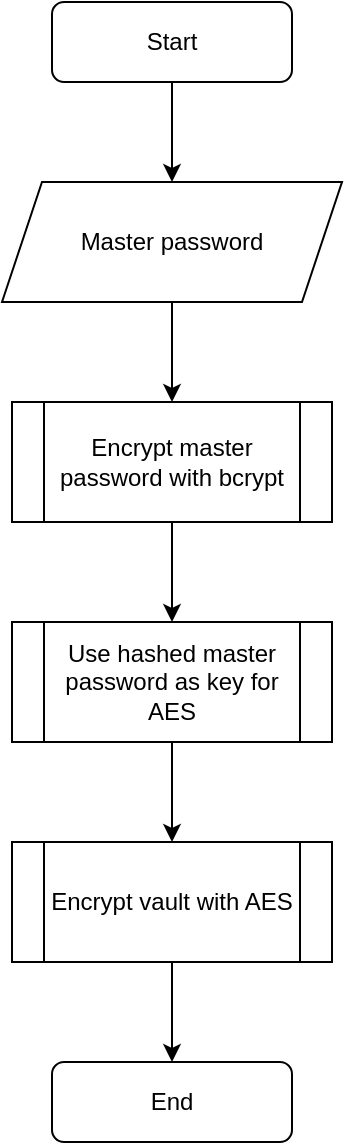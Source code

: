 <mxfile version="13.9.9" type="device" pages="5"><diagram id="jKyiDmtfCBHz-0H1aOIz" name="Encrypting credentials"><mxGraphModel dx="1102" dy="642" grid="1" gridSize="10" guides="1" tooltips="1" connect="1" arrows="1" fold="1" page="1" pageScale="1" pageWidth="827" pageHeight="1169" math="0" shadow="0"><root><mxCell id="XfcVpXUoahPJpohlLHvV-0"/><mxCell id="XfcVpXUoahPJpohlLHvV-1" parent="XfcVpXUoahPJpohlLHvV-0"/><mxCell id="JYpyguJOgtRWERw2FuvH-0" style="edgeStyle=orthogonalEdgeStyle;rounded=0;orthogonalLoop=1;jettySize=auto;html=1;exitX=0.5;exitY=1;exitDx=0;exitDy=0;entryX=0.5;entryY=0;entryDx=0;entryDy=0;" parent="XfcVpXUoahPJpohlLHvV-1" source="JYpyguJOgtRWERw2FuvH-1" target="zO5Fwu_d55IUyXqWqLcN-3" edge="1"><mxGeometry relative="1" as="geometry"/></mxCell><mxCell id="JYpyguJOgtRWERw2FuvH-1" value="Start" style="rounded=1;whiteSpace=wrap;html=1;fontSize=12;glass=0;strokeWidth=1;shadow=0;" parent="XfcVpXUoahPJpohlLHvV-1" vertex="1"><mxGeometry x="160" y="80" width="120" height="40" as="geometry"/></mxCell><mxCell id="JYpyguJOgtRWERw2FuvH-2" value="End" style="rounded=1;whiteSpace=wrap;html=1;fontSize=12;glass=0;strokeWidth=1;shadow=0;" parent="XfcVpXUoahPJpohlLHvV-1" vertex="1"><mxGeometry x="160" y="610" width="120" height="40" as="geometry"/></mxCell><mxCell id="JYpyguJOgtRWERw2FuvH-10" style="edgeStyle=orthogonalEdgeStyle;rounded=0;orthogonalLoop=1;jettySize=auto;html=1;exitX=0.5;exitY=1;exitDx=0;exitDy=0;entryX=0.5;entryY=0;entryDx=0;entryDy=0;" parent="XfcVpXUoahPJpohlLHvV-1" source="JYpyguJOgtRWERw2FuvH-11" target="zO5Fwu_d55IUyXqWqLcN-0" edge="1"><mxGeometry relative="1" as="geometry"><mxPoint x="220" y="500" as="targetPoint"/></mxGeometry></mxCell><mxCell id="JYpyguJOgtRWERw2FuvH-11" value="Use hashed master password as key for AES" style="shape=process;whiteSpace=wrap;html=1;backgroundOutline=1;" parent="XfcVpXUoahPJpohlLHvV-1" vertex="1"><mxGeometry x="140" y="390" width="160" height="60" as="geometry"/></mxCell><mxCell id="zO5Fwu_d55IUyXqWqLcN-1" style="edgeStyle=orthogonalEdgeStyle;rounded=0;orthogonalLoop=1;jettySize=auto;html=1;exitX=0.5;exitY=1;exitDx=0;exitDy=0;entryX=0.5;entryY=0;entryDx=0;entryDy=0;" parent="XfcVpXUoahPJpohlLHvV-1" source="zO5Fwu_d55IUyXqWqLcN-0" target="JYpyguJOgtRWERw2FuvH-2" edge="1"><mxGeometry relative="1" as="geometry"/></mxCell><mxCell id="zO5Fwu_d55IUyXqWqLcN-0" value="Encrypt vault with AES" style="shape=process;whiteSpace=wrap;html=1;backgroundOutline=1;" parent="XfcVpXUoahPJpohlLHvV-1" vertex="1"><mxGeometry x="140" y="500" width="160" height="60" as="geometry"/></mxCell><mxCell id="zO5Fwu_d55IUyXqWqLcN-6" style="edgeStyle=orthogonalEdgeStyle;rounded=0;orthogonalLoop=1;jettySize=auto;html=1;exitX=0.5;exitY=1;exitDx=0;exitDy=0;entryX=0.5;entryY=0;entryDx=0;entryDy=0;" parent="XfcVpXUoahPJpohlLHvV-1" source="zO5Fwu_d55IUyXqWqLcN-3" target="zO5Fwu_d55IUyXqWqLcN-4" edge="1"><mxGeometry relative="1" as="geometry"/></mxCell><mxCell id="zO5Fwu_d55IUyXqWqLcN-3" value="Master password" style="shape=parallelogram;perimeter=parallelogramPerimeter;whiteSpace=wrap;html=1;fixedSize=1;" parent="XfcVpXUoahPJpohlLHvV-1" vertex="1"><mxGeometry x="135" y="170" width="170" height="60" as="geometry"/></mxCell><mxCell id="zO5Fwu_d55IUyXqWqLcN-7" style="edgeStyle=orthogonalEdgeStyle;rounded=0;orthogonalLoop=1;jettySize=auto;html=1;exitX=0.5;exitY=1;exitDx=0;exitDy=0;entryX=0.5;entryY=0;entryDx=0;entryDy=0;" parent="XfcVpXUoahPJpohlLHvV-1" source="zO5Fwu_d55IUyXqWqLcN-4" target="JYpyguJOgtRWERw2FuvH-11" edge="1"><mxGeometry relative="1" as="geometry"><mxPoint x="220" y="390" as="targetPoint"/></mxGeometry></mxCell><mxCell id="zO5Fwu_d55IUyXqWqLcN-4" value="Encrypt master password with bcrypt" style="shape=process;whiteSpace=wrap;html=1;backgroundOutline=1;" parent="XfcVpXUoahPJpohlLHvV-1" vertex="1"><mxGeometry x="140" y="280" width="160" height="60" as="geometry"/></mxCell></root></mxGraphModel></diagram><diagram id="C5RBs43oDa-KdzZeNtuy" name="Data breach check"><mxGraphModel dx="1929" dy="642" grid="1" gridSize="10" guides="1" tooltips="1" connect="1" arrows="1" fold="1" page="1" pageScale="1" pageWidth="827" pageHeight="1169" math="0" shadow="0"><root><mxCell id="WIyWlLk6GJQsqaUBKTNV-0"/><mxCell id="WIyWlLk6GJQsqaUBKTNV-1" parent="WIyWlLk6GJQsqaUBKTNV-0"/><mxCell id="1Jnz_ezR9UfdeYRh7qWQ-7" style="edgeStyle=orthogonalEdgeStyle;rounded=0;orthogonalLoop=1;jettySize=auto;html=1;exitX=0.5;exitY=1;exitDx=0;exitDy=0;entryX=0.5;entryY=0;entryDx=0;entryDy=0;" parent="WIyWlLk6GJQsqaUBKTNV-1" source="WIyWlLk6GJQsqaUBKTNV-3" target="1Jnz_ezR9UfdeYRh7qWQ-0" edge="1"><mxGeometry relative="1" as="geometry"/></mxCell><mxCell id="WIyWlLk6GJQsqaUBKTNV-3" value="Start" style="rounded=1;whiteSpace=wrap;html=1;fontSize=12;glass=0;strokeWidth=1;shadow=0;" parent="WIyWlLk6GJQsqaUBKTNV-1" vertex="1"><mxGeometry x="160" y="80" width="120" height="40" as="geometry"/></mxCell><mxCell id="WIyWlLk6GJQsqaUBKTNV-11" value="End" style="rounded=1;whiteSpace=wrap;html=1;fontSize=12;glass=0;strokeWidth=1;shadow=0;" parent="WIyWlLk6GJQsqaUBKTNV-1" vertex="1"><mxGeometry x="160" y="580" width="120" height="40" as="geometry"/></mxCell><mxCell id="1Jnz_ezR9UfdeYRh7qWQ-4" style="edgeStyle=orthogonalEdgeStyle;rounded=0;orthogonalLoop=1;jettySize=auto;html=1;entryX=0.5;entryY=0;entryDx=0;entryDy=0;" parent="WIyWlLk6GJQsqaUBKTNV-1" source="1Jnz_ezR9UfdeYRh7qWQ-0" target="1Jnz_ezR9UfdeYRh7qWQ-12" edge="1"><mxGeometry relative="1" as="geometry"/></mxCell><mxCell id="1Jnz_ezR9UfdeYRh7qWQ-0" value="Email address" style="shape=parallelogram;perimeter=parallelogramPerimeter;whiteSpace=wrap;html=1;fixedSize=1;" parent="WIyWlLk6GJQsqaUBKTNV-1" vertex="1"><mxGeometry x="160" y="170" width="120" height="60" as="geometry"/></mxCell><mxCell id="1Jnz_ezR9UfdeYRh7qWQ-9" value="Yes" style="edgeStyle=orthogonalEdgeStyle;rounded=0;orthogonalLoop=1;jettySize=auto;html=1;exitX=0;exitY=0.5;exitDx=0;exitDy=0;entryX=1;entryY=0.5;entryDx=0;entryDy=0;" parent="WIyWlLk6GJQsqaUBKTNV-1" source="1Jnz_ezR9UfdeYRh7qWQ-3" target="1Jnz_ezR9UfdeYRh7qWQ-8" edge="1"><mxGeometry relative="1" as="geometry"/></mxCell><mxCell id="Yl7GL0DvQbF4st_twOhC-4" value="No" style="edgeStyle=orthogonalEdgeStyle;rounded=0;orthogonalLoop=1;jettySize=auto;html=1;exitX=1;exitY=0.5;exitDx=0;exitDy=0;entryX=0;entryY=0.5;entryDx=0;entryDy=0;" parent="WIyWlLk6GJQsqaUBKTNV-1" source="1Jnz_ezR9UfdeYRh7qWQ-3" target="Yl7GL0DvQbF4st_twOhC-1" edge="1"><mxGeometry relative="1" as="geometry"/></mxCell><mxCell id="1Jnz_ezR9UfdeYRh7qWQ-3" value="Is breached?" style="rhombus;whiteSpace=wrap;html=1;shadow=0;fontFamily=Helvetica;fontSize=12;align=center;strokeWidth=1;spacing=6;spacingTop=-4;" parent="WIyWlLk6GJQsqaUBKTNV-1" vertex="1"><mxGeometry x="155" y="400" width="130" height="80" as="geometry"/></mxCell><mxCell id="Yl7GL0DvQbF4st_twOhC-3" style="edgeStyle=orthogonalEdgeStyle;rounded=0;orthogonalLoop=1;jettySize=auto;html=1;exitX=0.5;exitY=1;exitDx=0;exitDy=0;entryX=0.5;entryY=0;entryDx=0;entryDy=0;" parent="WIyWlLk6GJQsqaUBKTNV-1" source="1Jnz_ezR9UfdeYRh7qWQ-8" target="WIyWlLk6GJQsqaUBKTNV-11" edge="1"><mxGeometry relative="1" as="geometry"><Array as="points"><mxPoint x="30" y="520"/><mxPoint x="220" y="520"/></Array></mxGeometry></mxCell><mxCell id="1Jnz_ezR9UfdeYRh7qWQ-8" value="Breached data" style="shape=parallelogram;perimeter=parallelogramPerimeter;whiteSpace=wrap;html=1;fixedSize=1;" parent="WIyWlLk6GJQsqaUBKTNV-1" vertex="1"><mxGeometry x="-30" y="410" width="120" height="60" as="geometry"/></mxCell><mxCell id="1Jnz_ezR9UfdeYRh7qWQ-13" style="edgeStyle=orthogonalEdgeStyle;rounded=0;orthogonalLoop=1;jettySize=auto;html=1;exitX=0.5;exitY=1;exitDx=0;exitDy=0;entryX=0.5;entryY=0;entryDx=0;entryDy=0;" parent="WIyWlLk6GJQsqaUBKTNV-1" source="1Jnz_ezR9UfdeYRh7qWQ-12" target="1Jnz_ezR9UfdeYRh7qWQ-3" edge="1"><mxGeometry relative="1" as="geometry"/></mxCell><mxCell id="1Jnz_ezR9UfdeYRh7qWQ-12" value="Check if breached using API" style="shape=process;whiteSpace=wrap;html=1;backgroundOutline=1;" parent="WIyWlLk6GJQsqaUBKTNV-1" vertex="1"><mxGeometry x="160" y="290" width="120" height="60" as="geometry"/></mxCell><mxCell id="Yl7GL0DvQbF4st_twOhC-2" style="edgeStyle=orthogonalEdgeStyle;rounded=0;orthogonalLoop=1;jettySize=auto;html=1;exitX=0.5;exitY=1;exitDx=0;exitDy=0;entryX=0.5;entryY=0;entryDx=0;entryDy=0;" parent="WIyWlLk6GJQsqaUBKTNV-1" source="Yl7GL0DvQbF4st_twOhC-1" target="WIyWlLk6GJQsqaUBKTNV-11" edge="1"><mxGeometry relative="1" as="geometry"><Array as="points"><mxPoint x="410" y="520"/><mxPoint x="220" y="520"/></Array></mxGeometry></mxCell><mxCell id="Yl7GL0DvQbF4st_twOhC-1" value="&quot;Not breached&quot;" style="shape=parallelogram;perimeter=parallelogramPerimeter;whiteSpace=wrap;html=1;fixedSize=1;" parent="WIyWlLk6GJQsqaUBKTNV-1" vertex="1"><mxGeometry x="350" y="410" width="120" height="60" as="geometry"/></mxCell></root></mxGraphModel></diagram><diagram name="Calculate health score" id="mKJBfi9yntjmKTMxKxRx"><mxGraphModel dx="1102" dy="642" grid="1" gridSize="10" guides="1" tooltips="1" connect="1" arrows="1" fold="1" page="1" pageScale="1" pageWidth="827" pageHeight="1169" math="0" shadow="0"><root><mxCell id="d4SHl27DR0OZb0LfPLHv-0"/><mxCell id="d4SHl27DR0OZb0LfPLHv-1" parent="d4SHl27DR0OZb0LfPLHv-0"/><mxCell id="d4SHl27DR0OZb0LfPLHv-2" style="edgeStyle=orthogonalEdgeStyle;rounded=0;orthogonalLoop=1;jettySize=auto;html=1;exitX=0.5;exitY=1;exitDx=0;exitDy=0;entryX=0.5;entryY=0;entryDx=0;entryDy=0;" parent="d4SHl27DR0OZb0LfPLHv-1" source="d4SHl27DR0OZb0LfPLHv-3" target="d4SHl27DR0OZb0LfPLHv-6" edge="1"><mxGeometry relative="1" as="geometry"/></mxCell><mxCell id="d4SHl27DR0OZb0LfPLHv-3" value="Start" style="rounded=1;whiteSpace=wrap;html=1;fontSize=12;glass=0;strokeWidth=1;shadow=0;" parent="d4SHl27DR0OZb0LfPLHv-1" vertex="1"><mxGeometry x="330" y="80" width="120" height="40" as="geometry"/></mxCell><mxCell id="d4SHl27DR0OZb0LfPLHv-4" value="End" style="rounded=1;whiteSpace=wrap;html=1;fontSize=12;glass=0;strokeWidth=1;shadow=0;" parent="d4SHl27DR0OZb0LfPLHv-1" vertex="1"><mxGeometry x="330" y="760" width="120" height="40" as="geometry"/></mxCell><mxCell id="d4SHl27DR0OZb0LfPLHv-5" style="edgeStyle=orthogonalEdgeStyle;rounded=0;orthogonalLoop=1;jettySize=auto;html=1;entryX=0.5;entryY=0;entryDx=0;entryDy=0;exitX=0;exitY=0.5;exitDx=0;exitDy=0;" parent="d4SHl27DR0OZb0LfPLHv-1" source="d4SHl27DR0OZb0LfPLHv-6" target="d4SHl27DR0OZb0LfPLHv-13" edge="1"><mxGeometry relative="1" as="geometry"/></mxCell><mxCell id="4Haz-P_53MRj9iqQ-aeL-0" style="edgeStyle=orthogonalEdgeStyle;rounded=0;orthogonalLoop=1;jettySize=auto;html=1;exitX=0.5;exitY=1;exitDx=0;exitDy=0;entryX=0.5;entryY=0;entryDx=0;entryDy=0;" edge="1" parent="d4SHl27DR0OZb0LfPLHv-1" source="d4SHl27DR0OZb0LfPLHv-6" target="d4SHl27DR0OZb0LfPLHv-14"><mxGeometry relative="1" as="geometry"/></mxCell><mxCell id="4Haz-P_53MRj9iqQ-aeL-1" style="edgeStyle=orthogonalEdgeStyle;rounded=0;orthogonalLoop=1;jettySize=auto;html=1;exitX=1;exitY=0.5;exitDx=0;exitDy=0;entryX=0.5;entryY=0;entryDx=0;entryDy=0;" edge="1" parent="d4SHl27DR0OZb0LfPLHv-1" source="d4SHl27DR0OZb0LfPLHv-6" target="d4SHl27DR0OZb0LfPLHv-15"><mxGeometry relative="1" as="geometry"/></mxCell><mxCell id="d4SHl27DR0OZb0LfPLHv-6" value="Selected identity" style="shape=parallelogram;perimeter=parallelogramPerimeter;whiteSpace=wrap;html=1;fixedSize=1;" parent="d4SHl27DR0OZb0LfPLHv-1" vertex="1"><mxGeometry x="330" y="170" width="120" height="60" as="geometry"/></mxCell><mxCell id="bB3H3-wnJzmb0WE4w75W-3" style="edgeStyle=orthogonalEdgeStyle;rounded=0;orthogonalLoop=1;jettySize=auto;html=1;exitX=0.5;exitY=1;exitDx=0;exitDy=0;entryX=0;entryY=0.5;entryDx=0;entryDy=0;" parent="d4SHl27DR0OZb0LfPLHv-1" source="d4SHl27DR0OZb0LfPLHv-13" target="bB3H3-wnJzmb0WE4w75W-1" edge="1"><mxGeometry relative="1" as="geometry"/></mxCell><mxCell id="d4SHl27DR0OZb0LfPLHv-13" value="Count weak credentials" style="shape=process;whiteSpace=wrap;html=1;backgroundOutline=1;" parent="d4SHl27DR0OZb0LfPLHv-1" vertex="1"><mxGeometry x="160" y="280" width="120" height="60" as="geometry"/></mxCell><mxCell id="bB3H3-wnJzmb0WE4w75W-4" style="edgeStyle=orthogonalEdgeStyle;rounded=0;orthogonalLoop=1;jettySize=auto;html=1;exitX=0.5;exitY=1;exitDx=0;exitDy=0;entryX=0.5;entryY=0;entryDx=0;entryDy=0;" parent="d4SHl27DR0OZb0LfPLHv-1" source="d4SHl27DR0OZb0LfPLHv-14" target="bB3H3-wnJzmb0WE4w75W-1" edge="1"><mxGeometry relative="1" as="geometry"/></mxCell><mxCell id="d4SHl27DR0OZb0LfPLHv-14" value="Count conflicting credentials" style="shape=process;whiteSpace=wrap;html=1;backgroundOutline=1;" parent="d4SHl27DR0OZb0LfPLHv-1" vertex="1"><mxGeometry x="330" y="280" width="120" height="60" as="geometry"/></mxCell><mxCell id="bB3H3-wnJzmb0WE4w75W-5" style="edgeStyle=orthogonalEdgeStyle;rounded=0;orthogonalLoop=1;jettySize=auto;html=1;exitX=0.5;exitY=1;exitDx=0;exitDy=0;entryX=1;entryY=0.5;entryDx=0;entryDy=0;" parent="d4SHl27DR0OZb0LfPLHv-1" source="d4SHl27DR0OZb0LfPLHv-15" target="bB3H3-wnJzmb0WE4w75W-1" edge="1"><mxGeometry relative="1" as="geometry"/></mxCell><mxCell id="d4SHl27DR0OZb0LfPLHv-15" value="Count compromised accounts" style="shape=process;whiteSpace=wrap;html=1;backgroundOutline=1;" parent="d4SHl27DR0OZb0LfPLHv-1" vertex="1"><mxGeometry x="500" y="280" width="120" height="60" as="geometry"/></mxCell><mxCell id="bB3H3-wnJzmb0WE4w75W-8" style="edgeStyle=orthogonalEdgeStyle;rounded=0;orthogonalLoop=1;jettySize=auto;html=1;exitX=0.5;exitY=1;exitDx=0;exitDy=0;entryX=0.5;entryY=0;entryDx=0;entryDy=0;" parent="d4SHl27DR0OZb0LfPLHv-1" source="bB3H3-wnJzmb0WE4w75W-1" target="bB3H3-wnJzmb0WE4w75W-7" edge="1"><mxGeometry relative="1" as="geometry"/></mxCell><mxCell id="bB3H3-wnJzmb0WE4w75W-1" value="Count total poor credentials" style="shape=process;whiteSpace=wrap;html=1;backgroundOutline=1;" parent="d4SHl27DR0OZb0LfPLHv-1" vertex="1"><mxGeometry x="330" y="400" width="120" height="60" as="geometry"/></mxCell><mxCell id="bB3H3-wnJzmb0WE4w75W-10" style="edgeStyle=orthogonalEdgeStyle;rounded=0;orthogonalLoop=1;jettySize=auto;html=1;exitX=0.5;exitY=1;exitDx=0;exitDy=0;entryX=0.5;entryY=0;entryDx=0;entryDy=0;" parent="d4SHl27DR0OZb0LfPLHv-1" source="bB3H3-wnJzmb0WE4w75W-7" target="bB3H3-wnJzmb0WE4w75W-9" edge="1"><mxGeometry relative="1" as="geometry"/></mxCell><mxCell id="bB3H3-wnJzmb0WE4w75W-7" value="(Total poor credentials/Total credentials) * 100" style="shape=process;whiteSpace=wrap;html=1;backgroundOutline=1;" parent="d4SHl27DR0OZb0LfPLHv-1" vertex="1"><mxGeometry x="330" y="520" width="120" height="60" as="geometry"/></mxCell><mxCell id="bB3H3-wnJzmb0WE4w75W-11" style="edgeStyle=orthogonalEdgeStyle;rounded=0;orthogonalLoop=1;jettySize=auto;html=1;exitX=0.5;exitY=1;exitDx=0;exitDy=0;entryX=0.5;entryY=0;entryDx=0;entryDy=0;" parent="d4SHl27DR0OZb0LfPLHv-1" source="bB3H3-wnJzmb0WE4w75W-9" target="d4SHl27DR0OZb0LfPLHv-4" edge="1"><mxGeometry relative="1" as="geometry"/></mxCell><mxCell id="bB3H3-wnJzmb0WE4w75W-9" value="Health Score" style="shape=parallelogram;perimeter=parallelogramPerimeter;whiteSpace=wrap;html=1;fixedSize=1;" parent="d4SHl27DR0OZb0LfPLHv-1" vertex="1"><mxGeometry x="330" y="640" width="120" height="60" as="geometry"/></mxCell></root></mxGraphModel></diagram><diagram name="Importing data" id="ljrsyU3pnuNLu7pSDxWY"><mxGraphModel dx="1102" dy="642" grid="1" gridSize="10" guides="1" tooltips="1" connect="1" arrows="1" fold="1" page="1" pageScale="1" pageWidth="827" pageHeight="1169" math="0" shadow="0"><root><mxCell id="VLZoQJ25xlO0Wp86cdE7-0"/><mxCell id="VLZoQJ25xlO0Wp86cdE7-1" parent="VLZoQJ25xlO0Wp86cdE7-0"/><mxCell id="VLZoQJ25xlO0Wp86cdE7-2" style="edgeStyle=orthogonalEdgeStyle;rounded=0;orthogonalLoop=1;jettySize=auto;html=1;exitX=0.5;exitY=1;exitDx=0;exitDy=0;entryX=0.5;entryY=0;entryDx=0;entryDy=0;" parent="VLZoQJ25xlO0Wp86cdE7-1" source="VLZoQJ25xlO0Wp86cdE7-3" target="VLZoQJ25xlO0Wp86cdE7-6" edge="1"><mxGeometry relative="1" as="geometry"/></mxCell><mxCell id="VLZoQJ25xlO0Wp86cdE7-3" value="Start" style="rounded=1;whiteSpace=wrap;html=1;fontSize=12;glass=0;strokeWidth=1;shadow=0;" parent="VLZoQJ25xlO0Wp86cdE7-1" vertex="1"><mxGeometry x="160" y="80" width="120" height="40" as="geometry"/></mxCell><mxCell id="VLZoQJ25xlO0Wp86cdE7-4" value="End" style="rounded=1;whiteSpace=wrap;html=1;fontSize=12;glass=0;strokeWidth=1;shadow=0;" parent="VLZoQJ25xlO0Wp86cdE7-1" vertex="1"><mxGeometry x="260" y="620" width="120" height="40" as="geometry"/></mxCell><mxCell id="VLZoQJ25xlO0Wp86cdE7-5" style="edgeStyle=orthogonalEdgeStyle;rounded=0;orthogonalLoop=1;jettySize=auto;html=1;entryX=0.5;entryY=0;entryDx=0;entryDy=0;" parent="VLZoQJ25xlO0Wp86cdE7-1" source="VLZoQJ25xlO0Wp86cdE7-6" target="mxtoZO9lIxhxUP05Zr46-0" edge="1"><mxGeometry relative="1" as="geometry"><mxPoint x="220" y="280" as="targetPoint"/></mxGeometry></mxCell><mxCell id="VLZoQJ25xlO0Wp86cdE7-6" value="File" style="shape=parallelogram;perimeter=parallelogramPerimeter;whiteSpace=wrap;html=1;fixedSize=1;" parent="VLZoQJ25xlO0Wp86cdE7-1" vertex="1"><mxGeometry x="160" y="170" width="120" height="60" as="geometry"/></mxCell><mxCell id="Hl27JFOlXINEki0MZTKZ-1" value="Yes" style="edgeStyle=orthogonalEdgeStyle;rounded=0;orthogonalLoop=1;jettySize=auto;html=1;exitX=0.5;exitY=1;exitDx=0;exitDy=0;entryX=0.5;entryY=0;entryDx=0;entryDy=0;" parent="VLZoQJ25xlO0Wp86cdE7-1" source="mxtoZO9lIxhxUP05Zr46-0" target="Hl27JFOlXINEki0MZTKZ-0" edge="1"><mxGeometry relative="1" as="geometry"/></mxCell><mxCell id="Hl27JFOlXINEki0MZTKZ-4" value="No" style="edgeStyle=orthogonalEdgeStyle;rounded=0;orthogonalLoop=1;jettySize=auto;html=1;exitX=1;exitY=0.5;exitDx=0;exitDy=0;" parent="VLZoQJ25xlO0Wp86cdE7-1" source="mxtoZO9lIxhxUP05Zr46-0" target="Hl27JFOlXINEki0MZTKZ-3" edge="1"><mxGeometry relative="1" as="geometry"/></mxCell><mxCell id="mxtoZO9lIxhxUP05Zr46-0" value="Replace existing data?" style="rhombus;whiteSpace=wrap;html=1;shadow=0;fontFamily=Helvetica;fontSize=12;align=center;strokeWidth=1;spacing=6;spacingTop=-4;" parent="VLZoQJ25xlO0Wp86cdE7-1" vertex="1"><mxGeometry x="142.5" y="290" width="155" height="80" as="geometry"/></mxCell><mxCell id="Hl27JFOlXINEki0MZTKZ-10" style="edgeStyle=orthogonalEdgeStyle;rounded=0;orthogonalLoop=1;jettySize=auto;html=1;exitX=0.5;exitY=1;exitDx=0;exitDy=0;entryX=0.5;entryY=0;entryDx=0;entryDy=0;" parent="VLZoQJ25xlO0Wp86cdE7-1" source="Hl27JFOlXINEki0MZTKZ-0" target="VLZoQJ25xlO0Wp86cdE7-4" edge="1"><mxGeometry relative="1" as="geometry"><Array as="points"><mxPoint x="220" y="560"/><mxPoint x="320" y="560"/></Array></mxGeometry></mxCell><mxCell id="Hl27JFOlXINEki0MZTKZ-0" value="Import all data" style="shape=process;whiteSpace=wrap;html=1;backgroundOutline=1;" parent="VLZoQJ25xlO0Wp86cdE7-1" vertex="1"><mxGeometry x="160" y="430" width="120" height="60" as="geometry"/></mxCell><mxCell id="Hl27JFOlXINEki0MZTKZ-6" value="Yes" style="edgeStyle=orthogonalEdgeStyle;rounded=0;orthogonalLoop=1;jettySize=auto;html=1;exitX=0.5;exitY=1;exitDx=0;exitDy=0;entryX=0.5;entryY=0;entryDx=0;entryDy=0;" parent="VLZoQJ25xlO0Wp86cdE7-1" source="Hl27JFOlXINEki0MZTKZ-3" target="Hl27JFOlXINEki0MZTKZ-5" edge="1"><mxGeometry relative="1" as="geometry"/></mxCell><mxCell id="Hl27JFOlXINEki0MZTKZ-8" value="No" style="edgeStyle=orthogonalEdgeStyle;rounded=0;orthogonalLoop=1;jettySize=auto;html=1;exitX=1;exitY=0.5;exitDx=0;exitDy=0;entryX=0;entryY=0.5;entryDx=0;entryDy=0;" parent="VLZoQJ25xlO0Wp86cdE7-1" source="Hl27JFOlXINEki0MZTKZ-3" target="Hl27JFOlXINEki0MZTKZ-7" edge="1"><mxGeometry relative="1" as="geometry"/></mxCell><mxCell id="Hl27JFOlXINEki0MZTKZ-3" value="Vault contains identity?" style="rhombus;whiteSpace=wrap;html=1;shadow=0;fontFamily=Helvetica;fontSize=12;align=center;strokeWidth=1;spacing=6;spacingTop=-4;" parent="VLZoQJ25xlO0Wp86cdE7-1" vertex="1"><mxGeometry x="400" y="290" width="155" height="80" as="geometry"/></mxCell><mxCell id="Hl27JFOlXINEki0MZTKZ-11" style="edgeStyle=orthogonalEdgeStyle;rounded=0;orthogonalLoop=1;jettySize=auto;html=1;exitX=0.5;exitY=1;exitDx=0;exitDy=0;entryX=0.5;entryY=0;entryDx=0;entryDy=0;" parent="VLZoQJ25xlO0Wp86cdE7-1" source="Hl27JFOlXINEki0MZTKZ-5" target="VLZoQJ25xlO0Wp86cdE7-4" edge="1"><mxGeometry relative="1" as="geometry"><mxPoint x="320" y="580" as="targetPoint"/><Array as="points"><mxPoint x="478" y="560"/><mxPoint x="320" y="560"/></Array></mxGeometry></mxCell><mxCell id="Hl27JFOlXINEki0MZTKZ-5" value="Add credentials onto identity" style="shape=process;whiteSpace=wrap;html=1;backgroundOutline=1;" parent="VLZoQJ25xlO0Wp86cdE7-1" vertex="1"><mxGeometry x="417.5" y="430" width="120" height="60" as="geometry"/></mxCell><mxCell id="Hl27JFOlXINEki0MZTKZ-9" style="edgeStyle=orthogonalEdgeStyle;rounded=0;orthogonalLoop=1;jettySize=auto;html=1;exitX=0.5;exitY=1;exitDx=0;exitDy=0;entryX=1;entryY=0.5;entryDx=0;entryDy=0;" parent="VLZoQJ25xlO0Wp86cdE7-1" source="Hl27JFOlXINEki0MZTKZ-7" target="Hl27JFOlXINEki0MZTKZ-5" edge="1"><mxGeometry relative="1" as="geometry"/></mxCell><mxCell id="Hl27JFOlXINEki0MZTKZ-7" value="Create identity in vault" style="shape=process;whiteSpace=wrap;html=1;backgroundOutline=1;" parent="VLZoQJ25xlO0Wp86cdE7-1" vertex="1"><mxGeometry x="670" y="300" width="120" height="60" as="geometry"/></mxCell></root></mxGraphModel></diagram><diagram name="Generating credentials" id="UVNvV6K3xn0WFWVTeH4I"><mxGraphModel dx="1102" dy="642" grid="1" gridSize="10" guides="1" tooltips="1" connect="1" arrows="1" fold="1" page="1" pageScale="1" pageWidth="827" pageHeight="1169" math="0" shadow="0"><root><mxCell id="sVBGRW94naTMZs8QQkMR-0"/><mxCell id="sVBGRW94naTMZs8QQkMR-1" parent="sVBGRW94naTMZs8QQkMR-0"/><mxCell id="sVBGRW94naTMZs8QQkMR-19" style="edgeStyle=orthogonalEdgeStyle;rounded=0;orthogonalLoop=1;jettySize=auto;html=1;exitX=0.5;exitY=1;exitDx=0;exitDy=0;" parent="sVBGRW94naTMZs8QQkMR-1" source="sVBGRW94naTMZs8QQkMR-3" target="sVBGRW94naTMZs8QQkMR-9" edge="1"><mxGeometry relative="1" as="geometry"/></mxCell><mxCell id="sVBGRW94naTMZs8QQkMR-3" value="Start" style="rounded=1;whiteSpace=wrap;html=1;fontSize=12;glass=0;strokeWidth=1;shadow=0;" parent="sVBGRW94naTMZs8QQkMR-1" vertex="1"><mxGeometry x="160" y="80" width="120" height="40" as="geometry"/></mxCell><mxCell id="sVBGRW94naTMZs8QQkMR-4" value="End" style="rounded=1;whiteSpace=wrap;html=1;fontSize=12;glass=0;strokeWidth=1;shadow=0;" parent="sVBGRW94naTMZs8QQkMR-1" vertex="1"><mxGeometry x="417.5" y="530" width="120" height="40" as="geometry"/></mxCell><mxCell id="sVBGRW94naTMZs8QQkMR-7" value="Yes" style="edgeStyle=orthogonalEdgeStyle;rounded=0;orthogonalLoop=1;jettySize=auto;html=1;exitX=0.5;exitY=1;exitDx=0;exitDy=0;entryX=0.5;entryY=0;entryDx=0;entryDy=0;" parent="sVBGRW94naTMZs8QQkMR-1" source="sVBGRW94naTMZs8QQkMR-9" target="sVBGRW94naTMZs8QQkMR-20" edge="1"><mxGeometry relative="1" as="geometry"/></mxCell><mxCell id="sVBGRW94naTMZs8QQkMR-8" value="No" style="edgeStyle=orthogonalEdgeStyle;rounded=0;orthogonalLoop=1;jettySize=auto;html=1;exitX=1;exitY=0.5;exitDx=0;exitDy=0;" parent="sVBGRW94naTMZs8QQkMR-1" source="sVBGRW94naTMZs8QQkMR-9" target="sVBGRW94naTMZs8QQkMR-14" edge="1"><mxGeometry relative="1" as="geometry"/></mxCell><mxCell id="sVBGRW94naTMZs8QQkMR-9" value="Generate username" style="rhombus;whiteSpace=wrap;html=1;shadow=0;fontFamily=Helvetica;fontSize=12;align=center;strokeWidth=1;spacing=6;spacingTop=-4;" parent="sVBGRW94naTMZs8QQkMR-1" vertex="1"><mxGeometry x="142.5" y="170" width="155" height="80" as="geometry"/></mxCell><mxCell id="sVBGRW94naTMZs8QQkMR-25" style="edgeStyle=orthogonalEdgeStyle;rounded=0;orthogonalLoop=1;jettySize=auto;html=1;exitX=1;exitY=0.5;exitDx=0;exitDy=0;entryX=0;entryY=0.5;entryDx=0;entryDy=0;" parent="sVBGRW94naTMZs8QQkMR-1" source="sVBGRW94naTMZs8QQkMR-11" target="sVBGRW94naTMZs8QQkMR-27" edge="1"><mxGeometry relative="1" as="geometry"/></mxCell><mxCell id="sVBGRW94naTMZs8QQkMR-11" value="Randomise identity name with additional characters" style="shape=process;whiteSpace=wrap;html=1;backgroundOutline=1;" parent="sVBGRW94naTMZs8QQkMR-1" vertex="1"><mxGeometry x="160" y="410" width="120" height="60" as="geometry"/></mxCell><mxCell id="sVBGRW94naTMZs8QQkMR-12" value="Yes" style="edgeStyle=orthogonalEdgeStyle;rounded=0;orthogonalLoop=1;jettySize=auto;html=1;exitX=0.5;exitY=1;exitDx=0;exitDy=0;entryX=0.5;entryY=0;entryDx=0;entryDy=0;" parent="sVBGRW94naTMZs8QQkMR-1" source="sVBGRW94naTMZs8QQkMR-14" target="sVBGRW94naTMZs8QQkMR-16" edge="1"><mxGeometry relative="1" as="geometry"/></mxCell><mxCell id="sVBGRW94naTMZs8QQkMR-13" value="No" style="edgeStyle=orthogonalEdgeStyle;rounded=0;orthogonalLoop=1;jettySize=auto;html=1;exitX=1;exitY=0.5;exitDx=0;exitDy=0;entryX=0;entryY=0.5;entryDx=0;entryDy=0;" parent="sVBGRW94naTMZs8QQkMR-1" source="sVBGRW94naTMZs8QQkMR-14" target="sVBGRW94naTMZs8QQkMR-18" edge="1"><mxGeometry relative="1" as="geometry"/></mxCell><mxCell id="sVBGRW94naTMZs8QQkMR-14" value="Generate password" style="rhombus;whiteSpace=wrap;html=1;shadow=0;fontFamily=Helvetica;fontSize=12;align=center;strokeWidth=1;spacing=6;spacingTop=-4;" parent="sVBGRW94naTMZs8QQkMR-1" vertex="1"><mxGeometry x="400" y="170" width="155" height="80" as="geometry"/></mxCell><mxCell id="sVBGRW94naTMZs8QQkMR-26" style="edgeStyle=orthogonalEdgeStyle;rounded=0;orthogonalLoop=1;jettySize=auto;html=1;exitX=0.5;exitY=1;exitDx=0;exitDy=0;entryX=0.5;entryY=0;entryDx=0;entryDy=0;" parent="sVBGRW94naTMZs8QQkMR-1" source="sVBGRW94naTMZs8QQkMR-16" target="sVBGRW94naTMZs8QQkMR-27" edge="1"><mxGeometry relative="1" as="geometry"><mxPoint x="510" y="670" as="targetPoint"/></mxGeometry></mxCell><mxCell id="sVBGRW94naTMZs8QQkMR-16" value="Randomise a string of characters based on selected parameters" style="shape=process;whiteSpace=wrap;html=1;backgroundOutline=1;" parent="sVBGRW94naTMZs8QQkMR-1" vertex="1"><mxGeometry x="398.75" y="300" width="157.5" height="60" as="geometry"/></mxCell><mxCell id="sVBGRW94naTMZs8QQkMR-17" style="edgeStyle=orthogonalEdgeStyle;rounded=0;orthogonalLoop=1;jettySize=auto;html=1;exitX=0.5;exitY=1;exitDx=0;exitDy=0;entryX=0.5;entryY=0;entryDx=0;entryDy=0;" parent="sVBGRW94naTMZs8QQkMR-1" source="sVBGRW94naTMZs8QQkMR-18" target="sVBGRW94naTMZs8QQkMR-22" edge="1"><mxGeometry relative="1" as="geometry"/></mxCell><mxCell id="sVBGRW94naTMZs8QQkMR-18" value="Generate passphrase" style="shape=process;whiteSpace=wrap;html=1;backgroundOutline=1;" parent="sVBGRW94naTMZs8QQkMR-1" vertex="1"><mxGeometry x="670" y="180" width="120" height="60" as="geometry"/></mxCell><mxCell id="sVBGRW94naTMZs8QQkMR-21" style="edgeStyle=orthogonalEdgeStyle;rounded=0;orthogonalLoop=1;jettySize=auto;html=1;exitX=0.5;exitY=1;exitDx=0;exitDy=0;entryX=0.5;entryY=0;entryDx=0;entryDy=0;" parent="sVBGRW94naTMZs8QQkMR-1" source="sVBGRW94naTMZs8QQkMR-20" target="sVBGRW94naTMZs8QQkMR-11" edge="1"><mxGeometry relative="1" as="geometry"/></mxCell><mxCell id="sVBGRW94naTMZs8QQkMR-20" value="Identity name" style="shape=parallelogram;perimeter=parallelogramPerimeter;whiteSpace=wrap;html=1;fixedSize=1;" parent="sVBGRW94naTMZs8QQkMR-1" vertex="1"><mxGeometry x="160" y="300" width="120" height="60" as="geometry"/></mxCell><mxCell id="sVBGRW94naTMZs8QQkMR-29" style="edgeStyle=orthogonalEdgeStyle;rounded=0;orthogonalLoop=1;jettySize=auto;html=1;exitX=0.5;exitY=1;exitDx=0;exitDy=0;entryX=1;entryY=0.5;entryDx=0;entryDy=0;" parent="sVBGRW94naTMZs8QQkMR-1" source="sVBGRW94naTMZs8QQkMR-22" target="sVBGRW94naTMZs8QQkMR-27" edge="1"><mxGeometry relative="1" as="geometry"><mxPoint x="730" y="380" as="sourcePoint"/><Array as="points"><mxPoint x="730" y="440"/></Array></mxGeometry></mxCell><mxCell id="sVBGRW94naTMZs8QQkMR-22" value="Randomise a string of words based on selected parameters" style="shape=process;whiteSpace=wrap;html=1;backgroundOutline=1;" parent="sVBGRW94naTMZs8QQkMR-1" vertex="1"><mxGeometry x="651.25" y="300" width="157.5" height="60" as="geometry"/></mxCell><mxCell id="sVBGRW94naTMZs8QQkMR-30" style="edgeStyle=orthogonalEdgeStyle;rounded=0;orthogonalLoop=1;jettySize=auto;html=1;exitX=0.5;exitY=1;exitDx=0;exitDy=0;entryX=0.5;entryY=0;entryDx=0;entryDy=0;" parent="sVBGRW94naTMZs8QQkMR-1" source="sVBGRW94naTMZs8QQkMR-27" target="sVBGRW94naTMZs8QQkMR-4" edge="1"><mxGeometry relative="1" as="geometry"/></mxCell><mxCell id="sVBGRW94naTMZs8QQkMR-27" value="Generated credential" style="shape=parallelogram;perimeter=parallelogramPerimeter;whiteSpace=wrap;html=1;fixedSize=1;" parent="sVBGRW94naTMZs8QQkMR-1" vertex="1"><mxGeometry x="397.5" y="410" width="160" height="60" as="geometry"/></mxCell></root></mxGraphModel></diagram></mxfile>